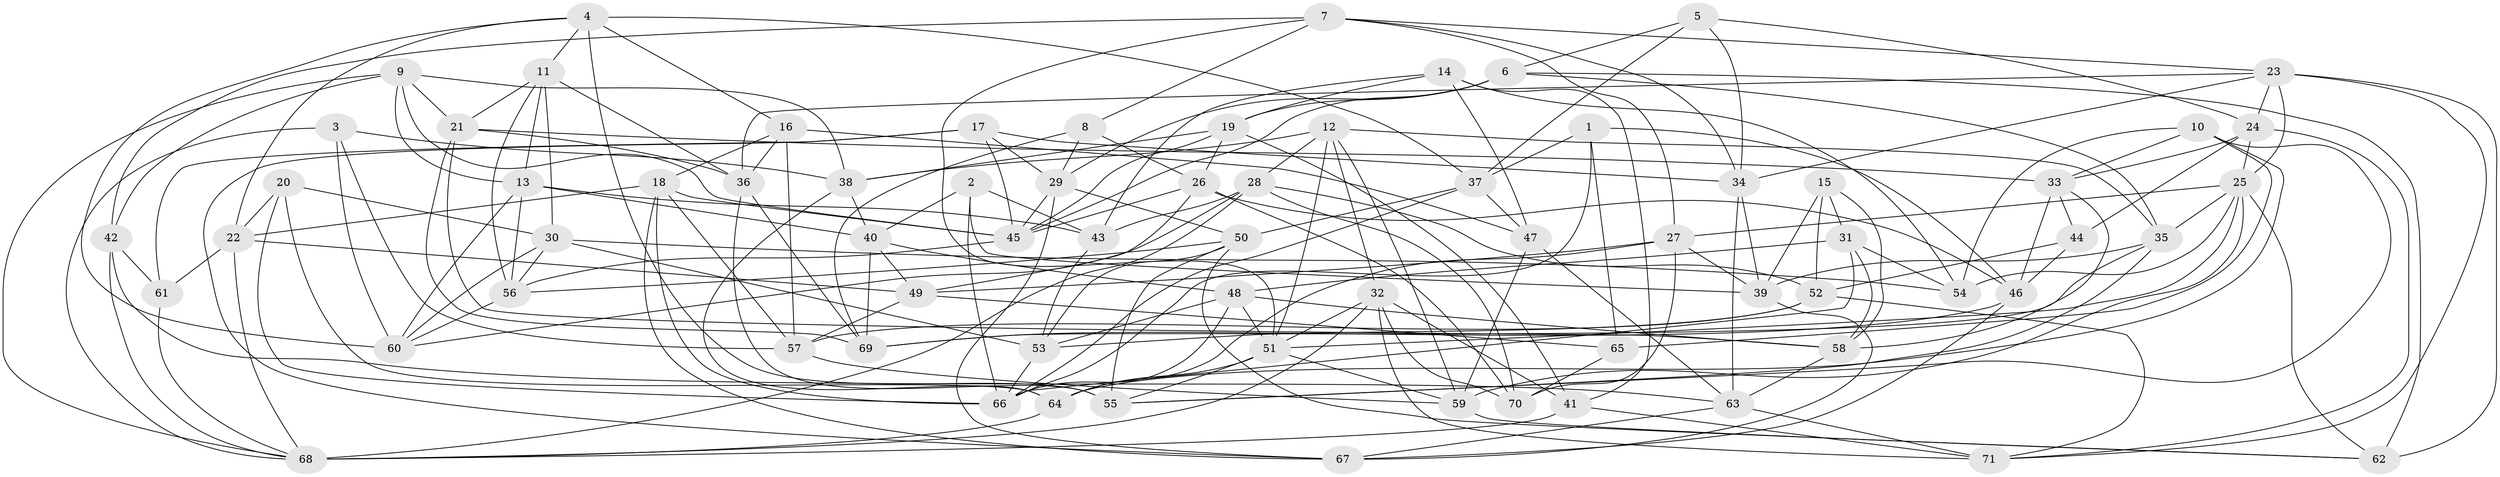 // original degree distribution, {4: 1.0}
// Generated by graph-tools (version 1.1) at 2025/38/03/04/25 23:38:07]
// undirected, 71 vertices, 203 edges
graph export_dot {
  node [color=gray90,style=filled];
  1;
  2;
  3;
  4;
  5;
  6;
  7;
  8;
  9;
  10;
  11;
  12;
  13;
  14;
  15;
  16;
  17;
  18;
  19;
  20;
  21;
  22;
  23;
  24;
  25;
  26;
  27;
  28;
  29;
  30;
  31;
  32;
  33;
  34;
  35;
  36;
  37;
  38;
  39;
  40;
  41;
  42;
  43;
  44;
  45;
  46;
  47;
  48;
  49;
  50;
  51;
  52;
  53;
  54;
  55;
  56;
  57;
  58;
  59;
  60;
  61;
  62;
  63;
  64;
  65;
  66;
  67;
  68;
  69;
  70;
  71;
  1 -- 37 [weight=1.0];
  1 -- 46 [weight=1.0];
  1 -- 65 [weight=1.0];
  1 -- 66 [weight=1.0];
  2 -- 39 [weight=1.0];
  2 -- 40 [weight=1.0];
  2 -- 43 [weight=1.0];
  2 -- 66 [weight=1.0];
  3 -- 38 [weight=1.0];
  3 -- 57 [weight=1.0];
  3 -- 60 [weight=1.0];
  3 -- 68 [weight=1.0];
  4 -- 11 [weight=1.0];
  4 -- 16 [weight=1.0];
  4 -- 22 [weight=1.0];
  4 -- 37 [weight=1.0];
  4 -- 55 [weight=1.0];
  4 -- 60 [weight=1.0];
  5 -- 6 [weight=1.0];
  5 -- 24 [weight=1.0];
  5 -- 34 [weight=1.0];
  5 -- 37 [weight=1.0];
  6 -- 19 [weight=1.0];
  6 -- 29 [weight=1.0];
  6 -- 35 [weight=1.0];
  6 -- 45 [weight=1.0];
  6 -- 62 [weight=1.0];
  7 -- 8 [weight=1.0];
  7 -- 23 [weight=1.0];
  7 -- 27 [weight=1.0];
  7 -- 34 [weight=1.0];
  7 -- 42 [weight=1.0];
  7 -- 51 [weight=1.0];
  8 -- 26 [weight=1.0];
  8 -- 29 [weight=1.0];
  8 -- 69 [weight=1.0];
  9 -- 13 [weight=1.0];
  9 -- 21 [weight=1.0];
  9 -- 38 [weight=1.0];
  9 -- 42 [weight=1.0];
  9 -- 45 [weight=1.0];
  9 -- 68 [weight=1.0];
  10 -- 33 [weight=1.0];
  10 -- 54 [weight=1.0];
  10 -- 55 [weight=1.0];
  10 -- 64 [weight=1.0];
  10 -- 65 [weight=2.0];
  11 -- 13 [weight=1.0];
  11 -- 21 [weight=1.0];
  11 -- 30 [weight=1.0];
  11 -- 36 [weight=1.0];
  11 -- 56 [weight=1.0];
  12 -- 28 [weight=1.0];
  12 -- 32 [weight=1.0];
  12 -- 35 [weight=1.0];
  12 -- 38 [weight=1.0];
  12 -- 51 [weight=1.0];
  12 -- 59 [weight=1.0];
  13 -- 40 [weight=1.0];
  13 -- 43 [weight=1.0];
  13 -- 56 [weight=1.0];
  13 -- 60 [weight=1.0];
  14 -- 19 [weight=1.0];
  14 -- 41 [weight=1.0];
  14 -- 43 [weight=2.0];
  14 -- 47 [weight=1.0];
  14 -- 54 [weight=1.0];
  15 -- 31 [weight=1.0];
  15 -- 39 [weight=1.0];
  15 -- 52 [weight=1.0];
  15 -- 58 [weight=1.0];
  16 -- 18 [weight=1.0];
  16 -- 36 [weight=1.0];
  16 -- 47 [weight=2.0];
  16 -- 57 [weight=1.0];
  17 -- 29 [weight=1.0];
  17 -- 34 [weight=1.0];
  17 -- 45 [weight=1.0];
  17 -- 61 [weight=2.0];
  17 -- 67 [weight=1.0];
  18 -- 22 [weight=1.0];
  18 -- 45 [weight=1.0];
  18 -- 57 [weight=1.0];
  18 -- 66 [weight=1.0];
  18 -- 67 [weight=1.0];
  19 -- 26 [weight=1.0];
  19 -- 38 [weight=1.0];
  19 -- 41 [weight=1.0];
  19 -- 45 [weight=1.0];
  20 -- 22 [weight=1.0];
  20 -- 30 [weight=1.0];
  20 -- 64 [weight=1.0];
  20 -- 66 [weight=1.0];
  21 -- 33 [weight=1.0];
  21 -- 36 [weight=1.0];
  21 -- 58 [weight=1.0];
  21 -- 69 [weight=1.0];
  22 -- 49 [weight=1.0];
  22 -- 61 [weight=1.0];
  22 -- 68 [weight=1.0];
  23 -- 24 [weight=1.0];
  23 -- 25 [weight=1.0];
  23 -- 34 [weight=1.0];
  23 -- 36 [weight=1.0];
  23 -- 62 [weight=2.0];
  23 -- 71 [weight=1.0];
  24 -- 25 [weight=1.0];
  24 -- 33 [weight=1.0];
  24 -- 44 [weight=1.0];
  24 -- 71 [weight=1.0];
  25 -- 27 [weight=1.0];
  25 -- 35 [weight=1.0];
  25 -- 51 [weight=1.0];
  25 -- 54 [weight=1.0];
  25 -- 59 [weight=1.0];
  25 -- 62 [weight=1.0];
  26 -- 45 [weight=1.0];
  26 -- 46 [weight=1.0];
  26 -- 49 [weight=1.0];
  26 -- 70 [weight=1.0];
  27 -- 39 [weight=1.0];
  27 -- 49 [weight=1.0];
  27 -- 64 [weight=1.0];
  27 -- 70 [weight=1.0];
  28 -- 43 [weight=1.0];
  28 -- 52 [weight=1.0];
  28 -- 60 [weight=1.0];
  28 -- 68 [weight=1.0];
  28 -- 70 [weight=1.0];
  29 -- 45 [weight=1.0];
  29 -- 50 [weight=1.0];
  29 -- 67 [weight=1.0];
  30 -- 53 [weight=1.0];
  30 -- 54 [weight=1.0];
  30 -- 56 [weight=1.0];
  30 -- 60 [weight=1.0];
  31 -- 48 [weight=1.0];
  31 -- 54 [weight=2.0];
  31 -- 58 [weight=1.0];
  31 -- 66 [weight=1.0];
  32 -- 41 [weight=1.0];
  32 -- 51 [weight=1.0];
  32 -- 68 [weight=1.0];
  32 -- 70 [weight=1.0];
  32 -- 71 [weight=1.0];
  33 -- 44 [weight=1.0];
  33 -- 46 [weight=1.0];
  33 -- 58 [weight=1.0];
  34 -- 39 [weight=1.0];
  34 -- 63 [weight=1.0];
  35 -- 39 [weight=1.0];
  35 -- 55 [weight=1.0];
  35 -- 69 [weight=1.0];
  36 -- 55 [weight=1.0];
  36 -- 69 [weight=1.0];
  37 -- 47 [weight=1.0];
  37 -- 50 [weight=1.0];
  37 -- 66 [weight=1.0];
  38 -- 40 [weight=1.0];
  38 -- 64 [weight=1.0];
  39 -- 67 [weight=1.0];
  40 -- 48 [weight=1.0];
  40 -- 49 [weight=1.0];
  40 -- 69 [weight=1.0];
  41 -- 68 [weight=2.0];
  41 -- 71 [weight=1.0];
  42 -- 61 [weight=2.0];
  42 -- 63 [weight=1.0];
  42 -- 68 [weight=1.0];
  43 -- 53 [weight=1.0];
  44 -- 46 [weight=1.0];
  44 -- 52 [weight=1.0];
  45 -- 56 [weight=1.0];
  46 -- 67 [weight=1.0];
  46 -- 69 [weight=1.0];
  47 -- 59 [weight=1.0];
  47 -- 63 [weight=1.0];
  48 -- 51 [weight=1.0];
  48 -- 53 [weight=1.0];
  48 -- 58 [weight=1.0];
  48 -- 66 [weight=1.0];
  49 -- 57 [weight=1.0];
  49 -- 65 [weight=1.0];
  50 -- 53 [weight=1.0];
  50 -- 55 [weight=1.0];
  50 -- 56 [weight=1.0];
  50 -- 62 [weight=1.0];
  51 -- 55 [weight=1.0];
  51 -- 59 [weight=1.0];
  51 -- 64 [weight=1.0];
  52 -- 53 [weight=1.0];
  52 -- 57 [weight=1.0];
  52 -- 71 [weight=1.0];
  53 -- 66 [weight=1.0];
  56 -- 60 [weight=1.0];
  57 -- 59 [weight=1.0];
  58 -- 63 [weight=1.0];
  59 -- 62 [weight=1.0];
  61 -- 68 [weight=1.0];
  63 -- 67 [weight=1.0];
  63 -- 71 [weight=1.0];
  64 -- 68 [weight=1.0];
  65 -- 70 [weight=2.0];
}
